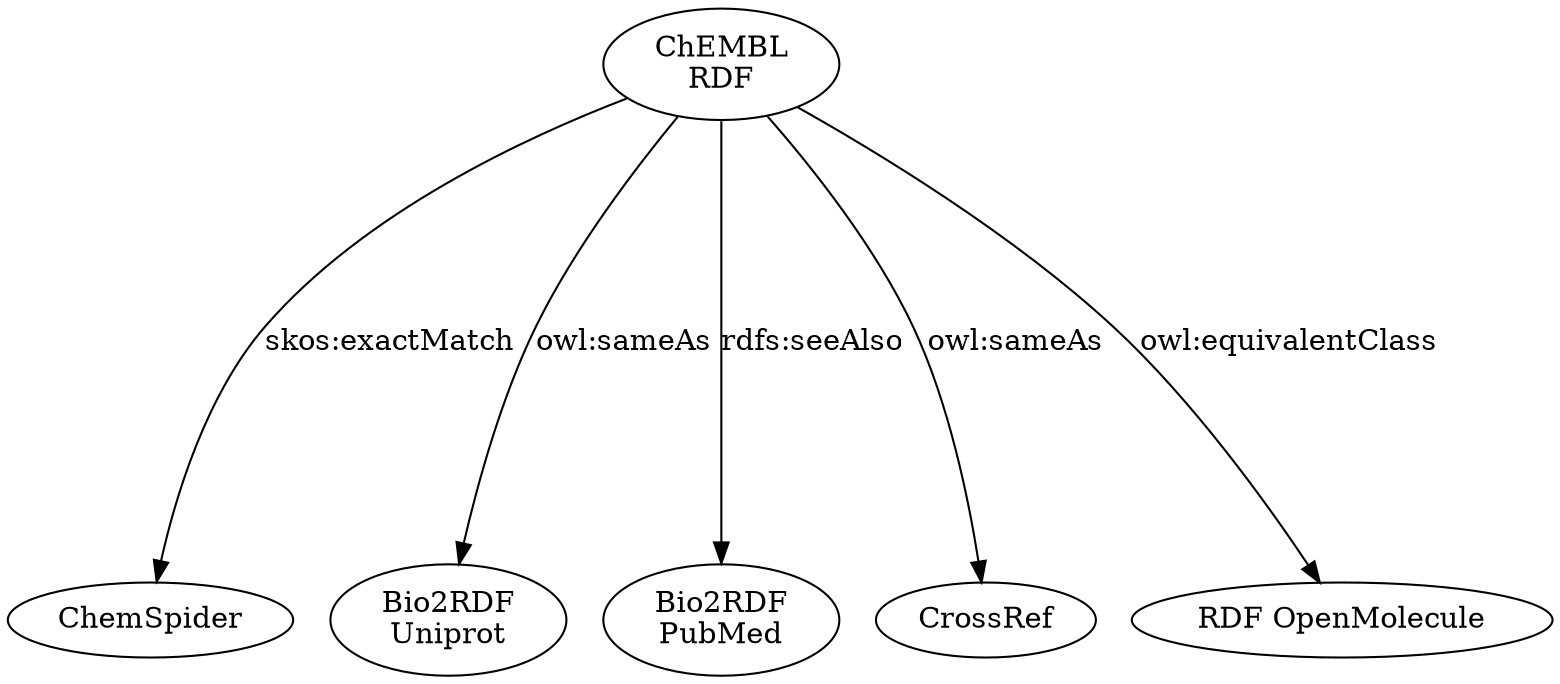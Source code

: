 
digraph G {

  root = chembl ;
  overlap = false ;
  ranksep = 2.75 ;

  chembl [label="ChEMBL\nRDF"];
  chemspider [label="ChemSpider"];
  bio2rdfuniprot [label="Bio2RDF\nUniprot"];
  bio2rdfpubmed [label="Bio2RDF\nPubMed"];
  crossref [label="CrossRef"];
  ron [label="RDF OpenMolecule"];

  chembl -> chemspider [label="skos:exactMatch"];
  chembl -> bio2rdfuniprot [label="owl:sameAs"];
  chembl -> bio2rdfpubmed [label="rdfs:seeAlso"];
  chembl -> crossref [label="owl:sameAs"];
  chembl -> ron [label="owl:equivalentClass"];

}
